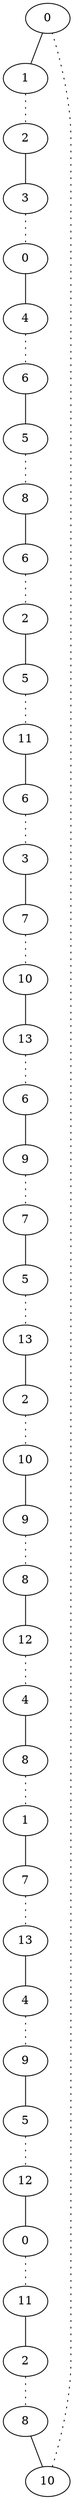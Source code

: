 graph {
a0 -- a1;
a1 -- a2 [style=dotted];
a2 -- a3;
a3 -- a4 [style=dotted];
a4 -- a5;
a5 -- a6 [style=dotted];
a6 -- a7;
a7 -- a8 [style=dotted];
a8 -- a9;
a9 -- a10 [style=dotted];
a10 -- a11;
a11 -- a12 [style=dotted];
a12 -- a13;
a13 -- a14 [style=dotted];
a14 -- a15;
a15 -- a16 [style=dotted];
a16 -- a17;
a17 -- a18 [style=dotted];
a18 -- a19;
a19 -- a20 [style=dotted];
a20 -- a21;
a21 -- a22 [style=dotted];
a22 -- a23;
a23 -- a24 [style=dotted];
a24 -- a25;
a25 -- a26 [style=dotted];
a26 -- a27;
a27 -- a28 [style=dotted];
a28 -- a29;
a29 -- a30 [style=dotted];
a30 -- a31;
a31 -- a32 [style=dotted];
a32 -- a33;
a33 -- a34 [style=dotted];
a34 -- a35;
a35 -- a36 [style=dotted];
a36 -- a37;
a37 -- a38 [style=dotted];
a38 -- a39;
a39 -- a40 [style=dotted];
a40 -- a41;
a41 -- a0 [style=dotted];
a0[label=0];
a1[label=1];
a2[label=2];
a3[label=3];
a4[label=0];
a5[label=4];
a6[label=6];
a7[label=5];
a8[label=8];
a9[label=6];
a10[label=2];
a11[label=5];
a12[label=11];
a13[label=6];
a14[label=3];
a15[label=7];
a16[label=10];
a17[label=13];
a18[label=6];
a19[label=9];
a20[label=7];
a21[label=5];
a22[label=13];
a23[label=2];
a24[label=10];
a25[label=9];
a26[label=8];
a27[label=12];
a28[label=4];
a29[label=8];
a30[label=1];
a31[label=7];
a32[label=13];
a33[label=4];
a34[label=9];
a35[label=5];
a36[label=12];
a37[label=0];
a38[label=11];
a39[label=2];
a40[label=8];
a41[label=10];
}
